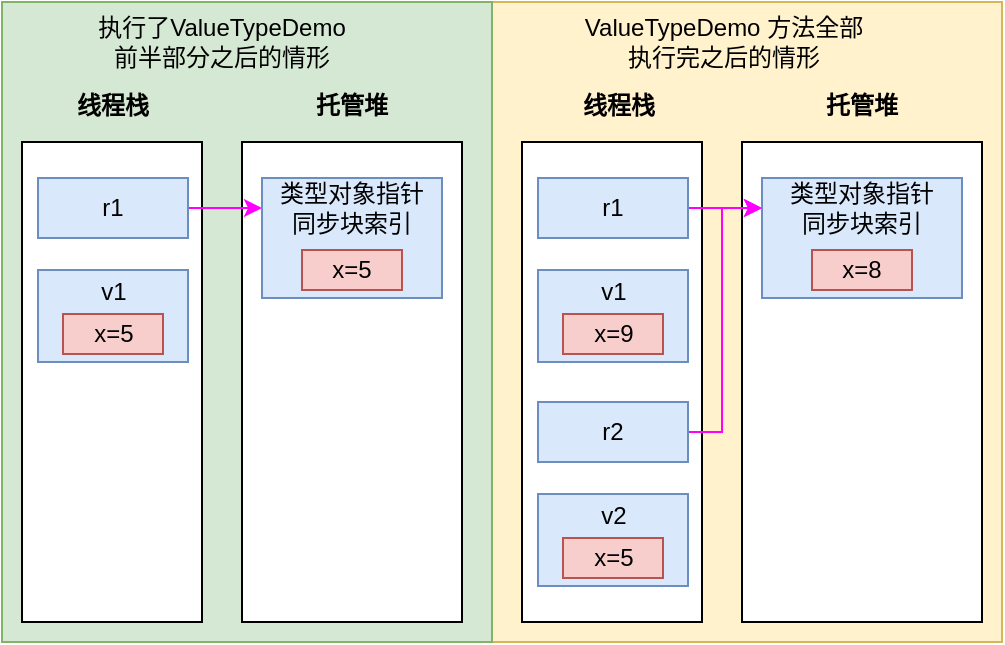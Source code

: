 <mxfile version="13.6.2" type="device"><diagram id="CzCIfvmnm5_n8P2WvKgH" name="Page-1"><mxGraphModel dx="749" dy="666" grid="1" gridSize="10" guides="1" tooltips="1" connect="1" arrows="1" fold="1" page="1" pageScale="1" pageWidth="850" pageHeight="1100" math="0" shadow="0"><root><mxCell id="0"/><mxCell id="1" parent="0"/><mxCell id="3-69A8N1TTdWkfRMJ0uZ-36" value="" style="rounded=0;whiteSpace=wrap;html=1;fillColor=#fff2cc;strokeColor=#d6b656;" vertex="1" parent="1"><mxGeometry x="355" y="170" width="255" height="320" as="geometry"/></mxCell><mxCell id="3-69A8N1TTdWkfRMJ0uZ-35" value="" style="rounded=0;whiteSpace=wrap;html=1;fillColor=#d5e8d4;strokeColor=#82b366;imageWidth=23;" vertex="1" parent="1"><mxGeometry x="110" y="170" width="245" height="320" as="geometry"/></mxCell><mxCell id="3-69A8N1TTdWkfRMJ0uZ-1" value="" style="rounded=0;whiteSpace=wrap;html=1;" vertex="1" parent="1"><mxGeometry x="120" y="240" width="90" height="240" as="geometry"/></mxCell><mxCell id="3-69A8N1TTdWkfRMJ0uZ-2" value="" style="rounded=0;whiteSpace=wrap;html=1;" vertex="1" parent="1"><mxGeometry x="230" y="240" width="110" height="240" as="geometry"/></mxCell><mxCell id="3-69A8N1TTdWkfRMJ0uZ-12" style="edgeStyle=orthogonalEdgeStyle;rounded=0;orthogonalLoop=1;jettySize=auto;html=1;entryX=0;entryY=0.25;entryDx=0;entryDy=0;strokeColor=#FF00FF;" edge="1" parent="1" source="3-69A8N1TTdWkfRMJ0uZ-3" target="3-69A8N1TTdWkfRMJ0uZ-7"><mxGeometry relative="1" as="geometry"/></mxCell><mxCell id="3-69A8N1TTdWkfRMJ0uZ-3" value="r1" style="rounded=0;whiteSpace=wrap;html=1;fillColor=#dae8fc;strokeColor=#6c8ebf;" vertex="1" parent="1"><mxGeometry x="128" y="258" width="75" height="30" as="geometry"/></mxCell><mxCell id="3-69A8N1TTdWkfRMJ0uZ-4" value="" style="rounded=0;whiteSpace=wrap;html=1;fillColor=#dae8fc;strokeColor=#6c8ebf;" vertex="1" parent="1"><mxGeometry x="128" y="304" width="75" height="46" as="geometry"/></mxCell><mxCell id="3-69A8N1TTdWkfRMJ0uZ-5" value="x=5" style="rounded=0;whiteSpace=wrap;html=1;fillColor=#f8cecc;strokeColor=#b85450;" vertex="1" parent="1"><mxGeometry x="140.5" y="326" width="50" height="20" as="geometry"/></mxCell><mxCell id="3-69A8N1TTdWkfRMJ0uZ-6" value="v1" style="text;html=1;strokeColor=none;fillColor=none;align=center;verticalAlign=middle;whiteSpace=wrap;rounded=0;" vertex="1" parent="1"><mxGeometry x="145.5" y="305" width="40" height="20" as="geometry"/></mxCell><mxCell id="3-69A8N1TTdWkfRMJ0uZ-7" value="" style="rounded=0;whiteSpace=wrap;html=1;fillColor=#dae8fc;strokeColor=#6c8ebf;" vertex="1" parent="1"><mxGeometry x="240" y="258" width="90" height="60" as="geometry"/></mxCell><mxCell id="3-69A8N1TTdWkfRMJ0uZ-8" value="类型对象指针&lt;br&gt;同步块索引" style="text;html=1;strokeColor=none;fillColor=none;align=center;verticalAlign=middle;whiteSpace=wrap;rounded=0;" vertex="1" parent="1"><mxGeometry x="240" y="258" width="90" height="30" as="geometry"/></mxCell><mxCell id="3-69A8N1TTdWkfRMJ0uZ-10" value="x=5" style="rounded=0;whiteSpace=wrap;html=1;fillColor=#f8cecc;strokeColor=#b85450;" vertex="1" parent="1"><mxGeometry x="260" y="294" width="50" height="20" as="geometry"/></mxCell><mxCell id="3-69A8N1TTdWkfRMJ0uZ-13" value="" style="rounded=0;whiteSpace=wrap;html=1;" vertex="1" parent="1"><mxGeometry x="370" y="240" width="90" height="240" as="geometry"/></mxCell><mxCell id="3-69A8N1TTdWkfRMJ0uZ-14" value="" style="rounded=0;whiteSpace=wrap;html=1;" vertex="1" parent="1"><mxGeometry x="480" y="240" width="120" height="240" as="geometry"/></mxCell><mxCell id="3-69A8N1TTdWkfRMJ0uZ-15" style="edgeStyle=orthogonalEdgeStyle;rounded=0;orthogonalLoop=1;jettySize=auto;html=1;entryX=0;entryY=0.25;entryDx=0;entryDy=0;strokeColor=#FF00FF;" edge="1" parent="1" source="3-69A8N1TTdWkfRMJ0uZ-16" target="3-69A8N1TTdWkfRMJ0uZ-20"><mxGeometry relative="1" as="geometry"/></mxCell><mxCell id="3-69A8N1TTdWkfRMJ0uZ-16" value="r1" style="rounded=0;whiteSpace=wrap;html=1;fillColor=#dae8fc;strokeColor=#6c8ebf;" vertex="1" parent="1"><mxGeometry x="378" y="258" width="75" height="30" as="geometry"/></mxCell><mxCell id="3-69A8N1TTdWkfRMJ0uZ-17" value="" style="rounded=0;whiteSpace=wrap;html=1;fillColor=#dae8fc;strokeColor=#6c8ebf;" vertex="1" parent="1"><mxGeometry x="378" y="304" width="75" height="46" as="geometry"/></mxCell><mxCell id="3-69A8N1TTdWkfRMJ0uZ-18" value="x=9" style="rounded=0;whiteSpace=wrap;html=1;fillColor=#f8cecc;strokeColor=#b85450;" vertex="1" parent="1"><mxGeometry x="390.5" y="326" width="50" height="20" as="geometry"/></mxCell><mxCell id="3-69A8N1TTdWkfRMJ0uZ-19" value="v1" style="text;html=1;strokeColor=none;fillColor=none;align=center;verticalAlign=middle;whiteSpace=wrap;rounded=0;" vertex="1" parent="1"><mxGeometry x="395.5" y="305" width="40" height="20" as="geometry"/></mxCell><mxCell id="3-69A8N1TTdWkfRMJ0uZ-20" value="" style="rounded=0;whiteSpace=wrap;html=1;fillColor=#dae8fc;strokeColor=#6c8ebf;" vertex="1" parent="1"><mxGeometry x="490" y="258" width="100" height="60" as="geometry"/></mxCell><mxCell id="3-69A8N1TTdWkfRMJ0uZ-21" value="类型对象指针&lt;br&gt;同步块索引" style="text;html=1;strokeColor=none;fillColor=none;align=center;verticalAlign=middle;whiteSpace=wrap;rounded=0;" vertex="1" parent="1"><mxGeometry x="495" y="258" width="90" height="30" as="geometry"/></mxCell><mxCell id="3-69A8N1TTdWkfRMJ0uZ-22" value="x=8" style="rounded=0;whiteSpace=wrap;html=1;fillColor=#f8cecc;strokeColor=#b85450;" vertex="1" parent="1"><mxGeometry x="515" y="294" width="50" height="20" as="geometry"/></mxCell><mxCell id="3-69A8N1TTdWkfRMJ0uZ-27" style="edgeStyle=orthogonalEdgeStyle;rounded=0;orthogonalLoop=1;jettySize=auto;html=1;entryX=0;entryY=0.25;entryDx=0;entryDy=0;strokeColor=#FF00FF;" edge="1" parent="1" source="3-69A8N1TTdWkfRMJ0uZ-23" target="3-69A8N1TTdWkfRMJ0uZ-20"><mxGeometry relative="1" as="geometry"><Array as="points"><mxPoint x="470" y="385"/><mxPoint x="470" y="273"/></Array></mxGeometry></mxCell><mxCell id="3-69A8N1TTdWkfRMJ0uZ-23" value="r2" style="rounded=0;whiteSpace=wrap;html=1;fillColor=#dae8fc;strokeColor=#6c8ebf;" vertex="1" parent="1"><mxGeometry x="378" y="370" width="75" height="30" as="geometry"/></mxCell><mxCell id="3-69A8N1TTdWkfRMJ0uZ-24" value="" style="rounded=0;whiteSpace=wrap;html=1;fillColor=#dae8fc;strokeColor=#6c8ebf;" vertex="1" parent="1"><mxGeometry x="378" y="416" width="75" height="46" as="geometry"/></mxCell><mxCell id="3-69A8N1TTdWkfRMJ0uZ-25" value="x=5" style="rounded=0;whiteSpace=wrap;html=1;fillColor=#f8cecc;strokeColor=#b85450;" vertex="1" parent="1"><mxGeometry x="390.5" y="438" width="50" height="20" as="geometry"/></mxCell><mxCell id="3-69A8N1TTdWkfRMJ0uZ-26" value="v2" style="text;html=1;strokeColor=none;fillColor=none;align=center;verticalAlign=middle;whiteSpace=wrap;rounded=0;" vertex="1" parent="1"><mxGeometry x="395.5" y="417" width="40" height="20" as="geometry"/></mxCell><mxCell id="3-69A8N1TTdWkfRMJ0uZ-28" value="线程栈" style="text;html=1;strokeColor=none;fillColor=none;align=center;verticalAlign=middle;whiteSpace=wrap;rounded=0;fontStyle=1" vertex="1" parent="1"><mxGeometry x="142.5" y="212" width="45" height="20" as="geometry"/></mxCell><mxCell id="3-69A8N1TTdWkfRMJ0uZ-29" value="托管堆" style="text;html=1;strokeColor=none;fillColor=none;align=center;verticalAlign=middle;whiteSpace=wrap;rounded=0;fontStyle=1" vertex="1" parent="1"><mxGeometry x="260" y="212" width="50" height="20" as="geometry"/></mxCell><mxCell id="3-69A8N1TTdWkfRMJ0uZ-31" value="线程栈" style="text;html=1;strokeColor=none;fillColor=none;align=center;verticalAlign=middle;whiteSpace=wrap;rounded=0;fontStyle=1" vertex="1" parent="1"><mxGeometry x="390.5" y="212" width="55" height="20" as="geometry"/></mxCell><mxCell id="3-69A8N1TTdWkfRMJ0uZ-32" value="托管堆" style="text;html=1;strokeColor=none;fillColor=none;align=center;verticalAlign=middle;whiteSpace=wrap;rounded=0;fontStyle=1" vertex="1" parent="1"><mxGeometry x="515" y="212" width="50" height="20" as="geometry"/></mxCell><mxCell id="3-69A8N1TTdWkfRMJ0uZ-33" value="执行了ValueTypeDemo&lt;br&gt;前半部分之后的情形" style="text;html=1;strokeColor=none;fillColor=none;align=center;verticalAlign=middle;whiteSpace=wrap;rounded=0;" vertex="1" parent="1"><mxGeometry x="150" y="175" width="139.5" height="30" as="geometry"/></mxCell><mxCell id="3-69A8N1TTdWkfRMJ0uZ-34" value="ValueTypeDemo 方法全部&lt;br&gt;执行完之后的情形" style="text;html=1;strokeColor=none;fillColor=none;align=center;verticalAlign=middle;whiteSpace=wrap;rounded=0;" vertex="1" parent="1"><mxGeometry x="395.5" y="175" width="150" height="30" as="geometry"/></mxCell></root></mxGraphModel></diagram></mxfile>